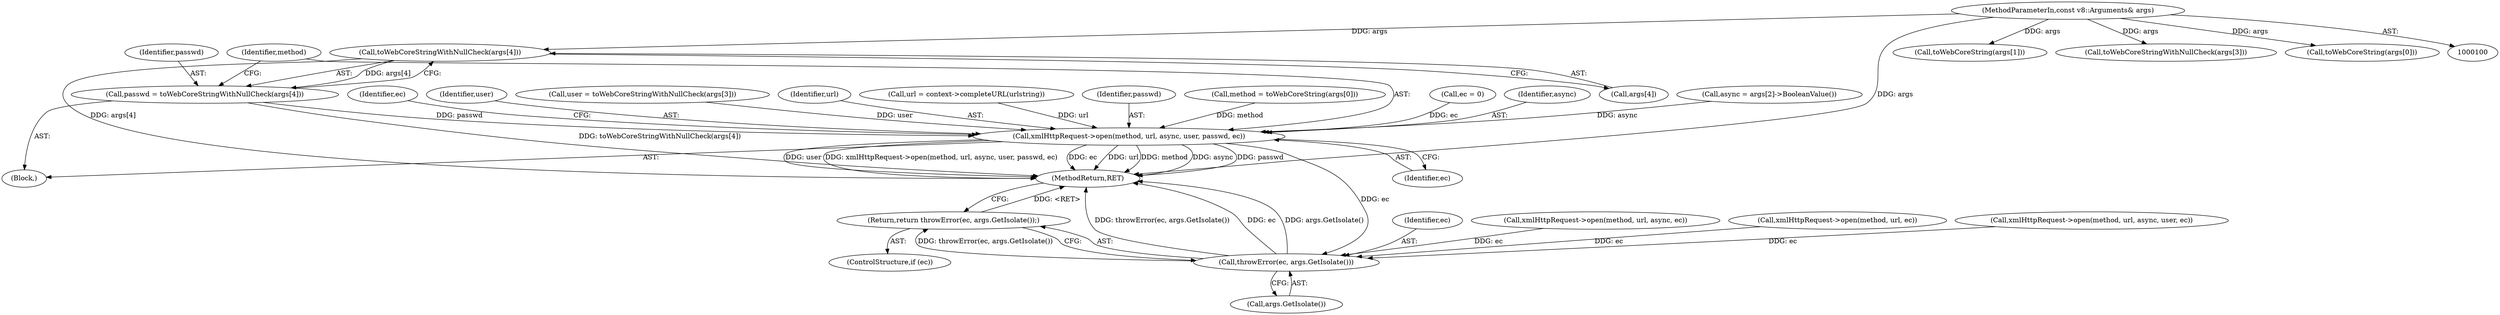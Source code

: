 digraph "0_Chrome_e9372a1bfd3588a80fcf49aa07321f0971dd6091_69@array" {
"1000184" [label="(Call,toWebCoreStringWithNullCheck(args[4]))"];
"1000101" [label="(MethodParameterIn,const v8::Arguments& args)"];
"1000182" [label="(Call,passwd = toWebCoreStringWithNullCheck(args[4]))"];
"1000188" [label="(Call,xmlHttpRequest->open(method, url, async, user, passwd, ec))"];
"1000216" [label="(Call,throwError(ec, args.GetIsolate()))"];
"1000215" [label="(Return,return throwError(ec, args.GetIsolate());)"];
"1000185" [label="(Call,args[4])"];
"1000217" [label="(Identifier,ec)"];
"1000146" [label="(Call,ec = 0)"];
"1000191" [label="(Identifier,async)"];
"1000215" [label="(Return,return throwError(ec, args.GetIsolate());)"];
"1000127" [label="(Call,toWebCoreString(args[1]))"];
"1000155" [label="(Call,async = args[2]->BooleanValue())"];
"1000213" [label="(ControlStructure,if (ec))"];
"1000194" [label="(Identifier,ec)"];
"1000169" [label="(Call,toWebCoreStringWithNullCheck(args[3]))"];
"1000189" [label="(Identifier,method)"];
"1000214" [label="(Identifier,ec)"];
"1000203" [label="(Call,xmlHttpRequest->open(method, url, async, ec))"];
"1000216" [label="(Call,throwError(ec, args.GetIsolate()))"];
"1000209" [label="(Call,xmlHttpRequest->open(method, url, ec))"];
"1000192" [label="(Identifier,user)"];
"1000188" [label="(Call,xmlHttpRequest->open(method, url, async, user, passwd, ec))"];
"1000167" [label="(Call,user = toWebCoreStringWithNullCheck(args[3]))"];
"1000196" [label="(Call,xmlHttpRequest->open(method, url, async, user, ec))"];
"1000184" [label="(Call,toWebCoreStringWithNullCheck(args[4]))"];
"1000190" [label="(Identifier,url)"];
"1000182" [label="(Call,passwd = toWebCoreStringWithNullCheck(args[4]))"];
"1000141" [label="(Call,url = context->completeURL(urlstring))"];
"1000218" [label="(Call,args.GetIsolate())"];
"1000180" [label="(Block,)"];
"1000183" [label="(Identifier,passwd)"];
"1000101" [label="(MethodParameterIn,const v8::Arguments& args)"];
"1000193" [label="(Identifier,passwd)"];
"1000221" [label="(MethodReturn,RET)"];
"1000120" [label="(Call,toWebCoreString(args[0]))"];
"1000118" [label="(Call,method = toWebCoreString(args[0]))"];
"1000184" -> "1000182"  [label="AST: "];
"1000184" -> "1000185"  [label="CFG: "];
"1000185" -> "1000184"  [label="AST: "];
"1000182" -> "1000184"  [label="CFG: "];
"1000184" -> "1000221"  [label="DDG: args[4]"];
"1000184" -> "1000182"  [label="DDG: args[4]"];
"1000101" -> "1000184"  [label="DDG: args"];
"1000101" -> "1000100"  [label="AST: "];
"1000101" -> "1000221"  [label="DDG: args"];
"1000101" -> "1000120"  [label="DDG: args"];
"1000101" -> "1000127"  [label="DDG: args"];
"1000101" -> "1000169"  [label="DDG: args"];
"1000182" -> "1000180"  [label="AST: "];
"1000183" -> "1000182"  [label="AST: "];
"1000189" -> "1000182"  [label="CFG: "];
"1000182" -> "1000221"  [label="DDG: toWebCoreStringWithNullCheck(args[4])"];
"1000182" -> "1000188"  [label="DDG: passwd"];
"1000188" -> "1000180"  [label="AST: "];
"1000188" -> "1000194"  [label="CFG: "];
"1000189" -> "1000188"  [label="AST: "];
"1000190" -> "1000188"  [label="AST: "];
"1000191" -> "1000188"  [label="AST: "];
"1000192" -> "1000188"  [label="AST: "];
"1000193" -> "1000188"  [label="AST: "];
"1000194" -> "1000188"  [label="AST: "];
"1000214" -> "1000188"  [label="CFG: "];
"1000188" -> "1000221"  [label="DDG: xmlHttpRequest->open(method, url, async, user, passwd, ec)"];
"1000188" -> "1000221"  [label="DDG: ec"];
"1000188" -> "1000221"  [label="DDG: url"];
"1000188" -> "1000221"  [label="DDG: method"];
"1000188" -> "1000221"  [label="DDG: async"];
"1000188" -> "1000221"  [label="DDG: passwd"];
"1000188" -> "1000221"  [label="DDG: user"];
"1000118" -> "1000188"  [label="DDG: method"];
"1000141" -> "1000188"  [label="DDG: url"];
"1000155" -> "1000188"  [label="DDG: async"];
"1000167" -> "1000188"  [label="DDG: user"];
"1000146" -> "1000188"  [label="DDG: ec"];
"1000188" -> "1000216"  [label="DDG: ec"];
"1000216" -> "1000215"  [label="AST: "];
"1000216" -> "1000218"  [label="CFG: "];
"1000217" -> "1000216"  [label="AST: "];
"1000218" -> "1000216"  [label="AST: "];
"1000215" -> "1000216"  [label="CFG: "];
"1000216" -> "1000221"  [label="DDG: throwError(ec, args.GetIsolate())"];
"1000216" -> "1000221"  [label="DDG: ec"];
"1000216" -> "1000221"  [label="DDG: args.GetIsolate()"];
"1000216" -> "1000215"  [label="DDG: throwError(ec, args.GetIsolate())"];
"1000203" -> "1000216"  [label="DDG: ec"];
"1000209" -> "1000216"  [label="DDG: ec"];
"1000196" -> "1000216"  [label="DDG: ec"];
"1000215" -> "1000213"  [label="AST: "];
"1000221" -> "1000215"  [label="CFG: "];
"1000215" -> "1000221"  [label="DDG: <RET>"];
}
